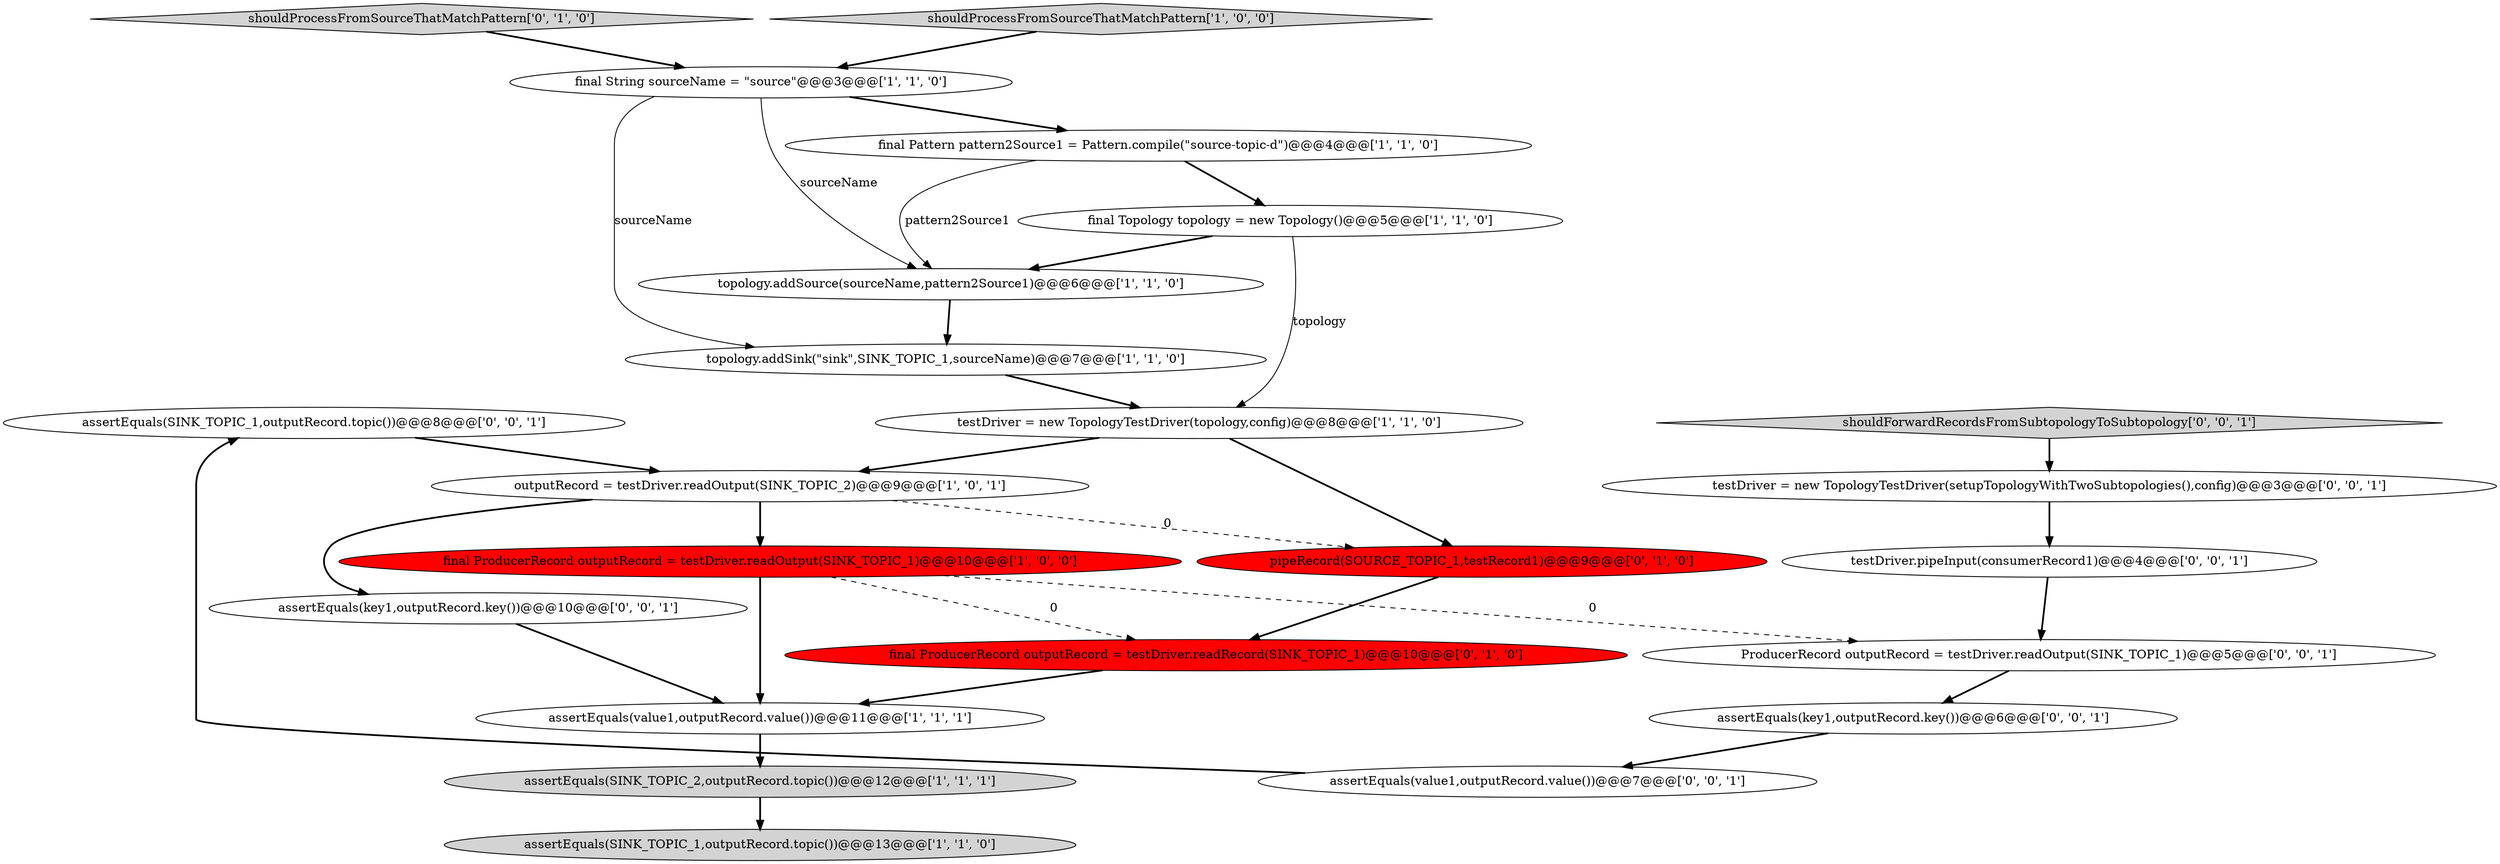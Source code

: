 digraph {
15 [style = filled, label = "assertEquals(SINK_TOPIC_1,outputRecord.topic())@@@8@@@['0', '0', '1']", fillcolor = white, shape = ellipse image = "AAA0AAABBB3BBB"];
16 [style = filled, label = "ProducerRecord outputRecord = testDriver.readOutput(SINK_TOPIC_1)@@@5@@@['0', '0', '1']", fillcolor = white, shape = ellipse image = "AAA0AAABBB3BBB"];
3 [style = filled, label = "assertEquals(value1,outputRecord.value())@@@11@@@['1', '1', '1']", fillcolor = white, shape = ellipse image = "AAA0AAABBB1BBB"];
8 [style = filled, label = "assertEquals(SINK_TOPIC_2,outputRecord.topic())@@@12@@@['1', '1', '1']", fillcolor = lightgray, shape = ellipse image = "AAA0AAABBB1BBB"];
2 [style = filled, label = "topology.addSink(\"sink\",SINK_TOPIC_1,sourceName)@@@7@@@['1', '1', '0']", fillcolor = white, shape = ellipse image = "AAA0AAABBB1BBB"];
19 [style = filled, label = "assertEquals(key1,outputRecord.key())@@@6@@@['0', '0', '1']", fillcolor = white, shape = ellipse image = "AAA0AAABBB3BBB"];
9 [style = filled, label = "outputRecord = testDriver.readOutput(SINK_TOPIC_2)@@@9@@@['1', '0', '1']", fillcolor = white, shape = ellipse image = "AAA0AAABBB1BBB"];
0 [style = filled, label = "final String sourceName = \"source\"@@@3@@@['1', '1', '0']", fillcolor = white, shape = ellipse image = "AAA0AAABBB1BBB"];
6 [style = filled, label = "final Pattern pattern2Source1 = Pattern.compile(\"source-topic-\d\")@@@4@@@['1', '1', '0']", fillcolor = white, shape = ellipse image = "AAA0AAABBB1BBB"];
18 [style = filled, label = "testDriver = new TopologyTestDriver(setupTopologyWithTwoSubtopologies(),config)@@@3@@@['0', '0', '1']", fillcolor = white, shape = ellipse image = "AAA0AAABBB3BBB"];
17 [style = filled, label = "shouldForwardRecordsFromSubtopologyToSubtopology['0', '0', '1']", fillcolor = lightgray, shape = diamond image = "AAA0AAABBB3BBB"];
11 [style = filled, label = "assertEquals(SINK_TOPIC_1,outputRecord.topic())@@@13@@@['1', '1', '0']", fillcolor = lightgray, shape = ellipse image = "AAA0AAABBB1BBB"];
12 [style = filled, label = "pipeRecord(SOURCE_TOPIC_1,testRecord1)@@@9@@@['0', '1', '0']", fillcolor = red, shape = ellipse image = "AAA1AAABBB2BBB"];
22 [style = filled, label = "assertEquals(key1,outputRecord.key())@@@10@@@['0', '0', '1']", fillcolor = white, shape = ellipse image = "AAA0AAABBB3BBB"];
10 [style = filled, label = "final ProducerRecord outputRecord = testDriver.readOutput(SINK_TOPIC_1)@@@10@@@['1', '0', '0']", fillcolor = red, shape = ellipse image = "AAA1AAABBB1BBB"];
7 [style = filled, label = "topology.addSource(sourceName,pattern2Source1)@@@6@@@['1', '1', '0']", fillcolor = white, shape = ellipse image = "AAA0AAABBB1BBB"];
4 [style = filled, label = "testDriver = new TopologyTestDriver(topology,config)@@@8@@@['1', '1', '0']", fillcolor = white, shape = ellipse image = "AAA0AAABBB1BBB"];
1 [style = filled, label = "final Topology topology = new Topology()@@@5@@@['1', '1', '0']", fillcolor = white, shape = ellipse image = "AAA0AAABBB1BBB"];
14 [style = filled, label = "shouldProcessFromSourceThatMatchPattern['0', '1', '0']", fillcolor = lightgray, shape = diamond image = "AAA0AAABBB2BBB"];
5 [style = filled, label = "shouldProcessFromSourceThatMatchPattern['1', '0', '0']", fillcolor = lightgray, shape = diamond image = "AAA0AAABBB1BBB"];
13 [style = filled, label = "final ProducerRecord outputRecord = testDriver.readRecord(SINK_TOPIC_1)@@@10@@@['0', '1', '0']", fillcolor = red, shape = ellipse image = "AAA1AAABBB2BBB"];
21 [style = filled, label = "assertEquals(value1,outputRecord.value())@@@7@@@['0', '0', '1']", fillcolor = white, shape = ellipse image = "AAA0AAABBB3BBB"];
20 [style = filled, label = "testDriver.pipeInput(consumerRecord1)@@@4@@@['0', '0', '1']", fillcolor = white, shape = ellipse image = "AAA0AAABBB3BBB"];
9->22 [style = bold, label=""];
4->9 [style = bold, label=""];
0->2 [style = solid, label="sourceName"];
6->7 [style = solid, label="pattern2Source1"];
0->6 [style = bold, label=""];
21->15 [style = bold, label=""];
1->4 [style = solid, label="topology"];
10->3 [style = bold, label=""];
9->10 [style = bold, label=""];
10->13 [style = dashed, label="0"];
16->19 [style = bold, label=""];
2->4 [style = bold, label=""];
1->7 [style = bold, label=""];
22->3 [style = bold, label=""];
6->1 [style = bold, label=""];
12->13 [style = bold, label=""];
18->20 [style = bold, label=""];
20->16 [style = bold, label=""];
13->3 [style = bold, label=""];
5->0 [style = bold, label=""];
14->0 [style = bold, label=""];
15->9 [style = bold, label=""];
7->2 [style = bold, label=""];
3->8 [style = bold, label=""];
4->12 [style = bold, label=""];
9->12 [style = dashed, label="0"];
10->16 [style = dashed, label="0"];
8->11 [style = bold, label=""];
17->18 [style = bold, label=""];
0->7 [style = solid, label="sourceName"];
19->21 [style = bold, label=""];
}
